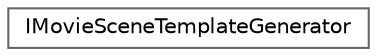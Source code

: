 digraph "Graphical Class Hierarchy"
{
 // INTERACTIVE_SVG=YES
 // LATEX_PDF_SIZE
  bgcolor="transparent";
  edge [fontname=Helvetica,fontsize=10,labelfontname=Helvetica,labelfontsize=10];
  node [fontname=Helvetica,fontsize=10,shape=box,height=0.2,width=0.4];
  rankdir="LR";
  Node0 [id="Node000000",label="IMovieSceneTemplateGenerator",height=0.2,width=0.4,color="grey40", fillcolor="white", style="filled",URL="$df/dda/structIMovieSceneTemplateGenerator.html",tooltip="Abstract base class used to generate evaluation templates."];
}
